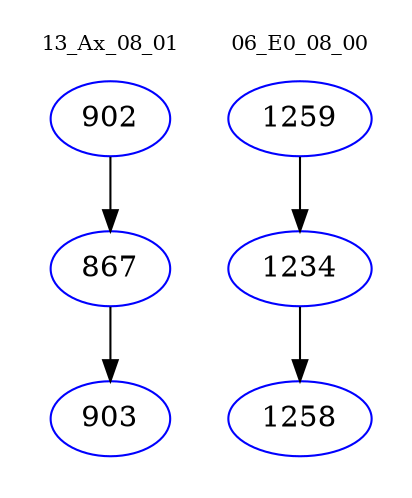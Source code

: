 digraph{
subgraph cluster_0 {
color = white
label = "13_Ax_08_01";
fontsize=10;
T0_902 [label="902", color="blue"]
T0_902 -> T0_867 [color="black"]
T0_867 [label="867", color="blue"]
T0_867 -> T0_903 [color="black"]
T0_903 [label="903", color="blue"]
}
subgraph cluster_1 {
color = white
label = "06_E0_08_00";
fontsize=10;
T1_1259 [label="1259", color="blue"]
T1_1259 -> T1_1234 [color="black"]
T1_1234 [label="1234", color="blue"]
T1_1234 -> T1_1258 [color="black"]
T1_1258 [label="1258", color="blue"]
}
}

